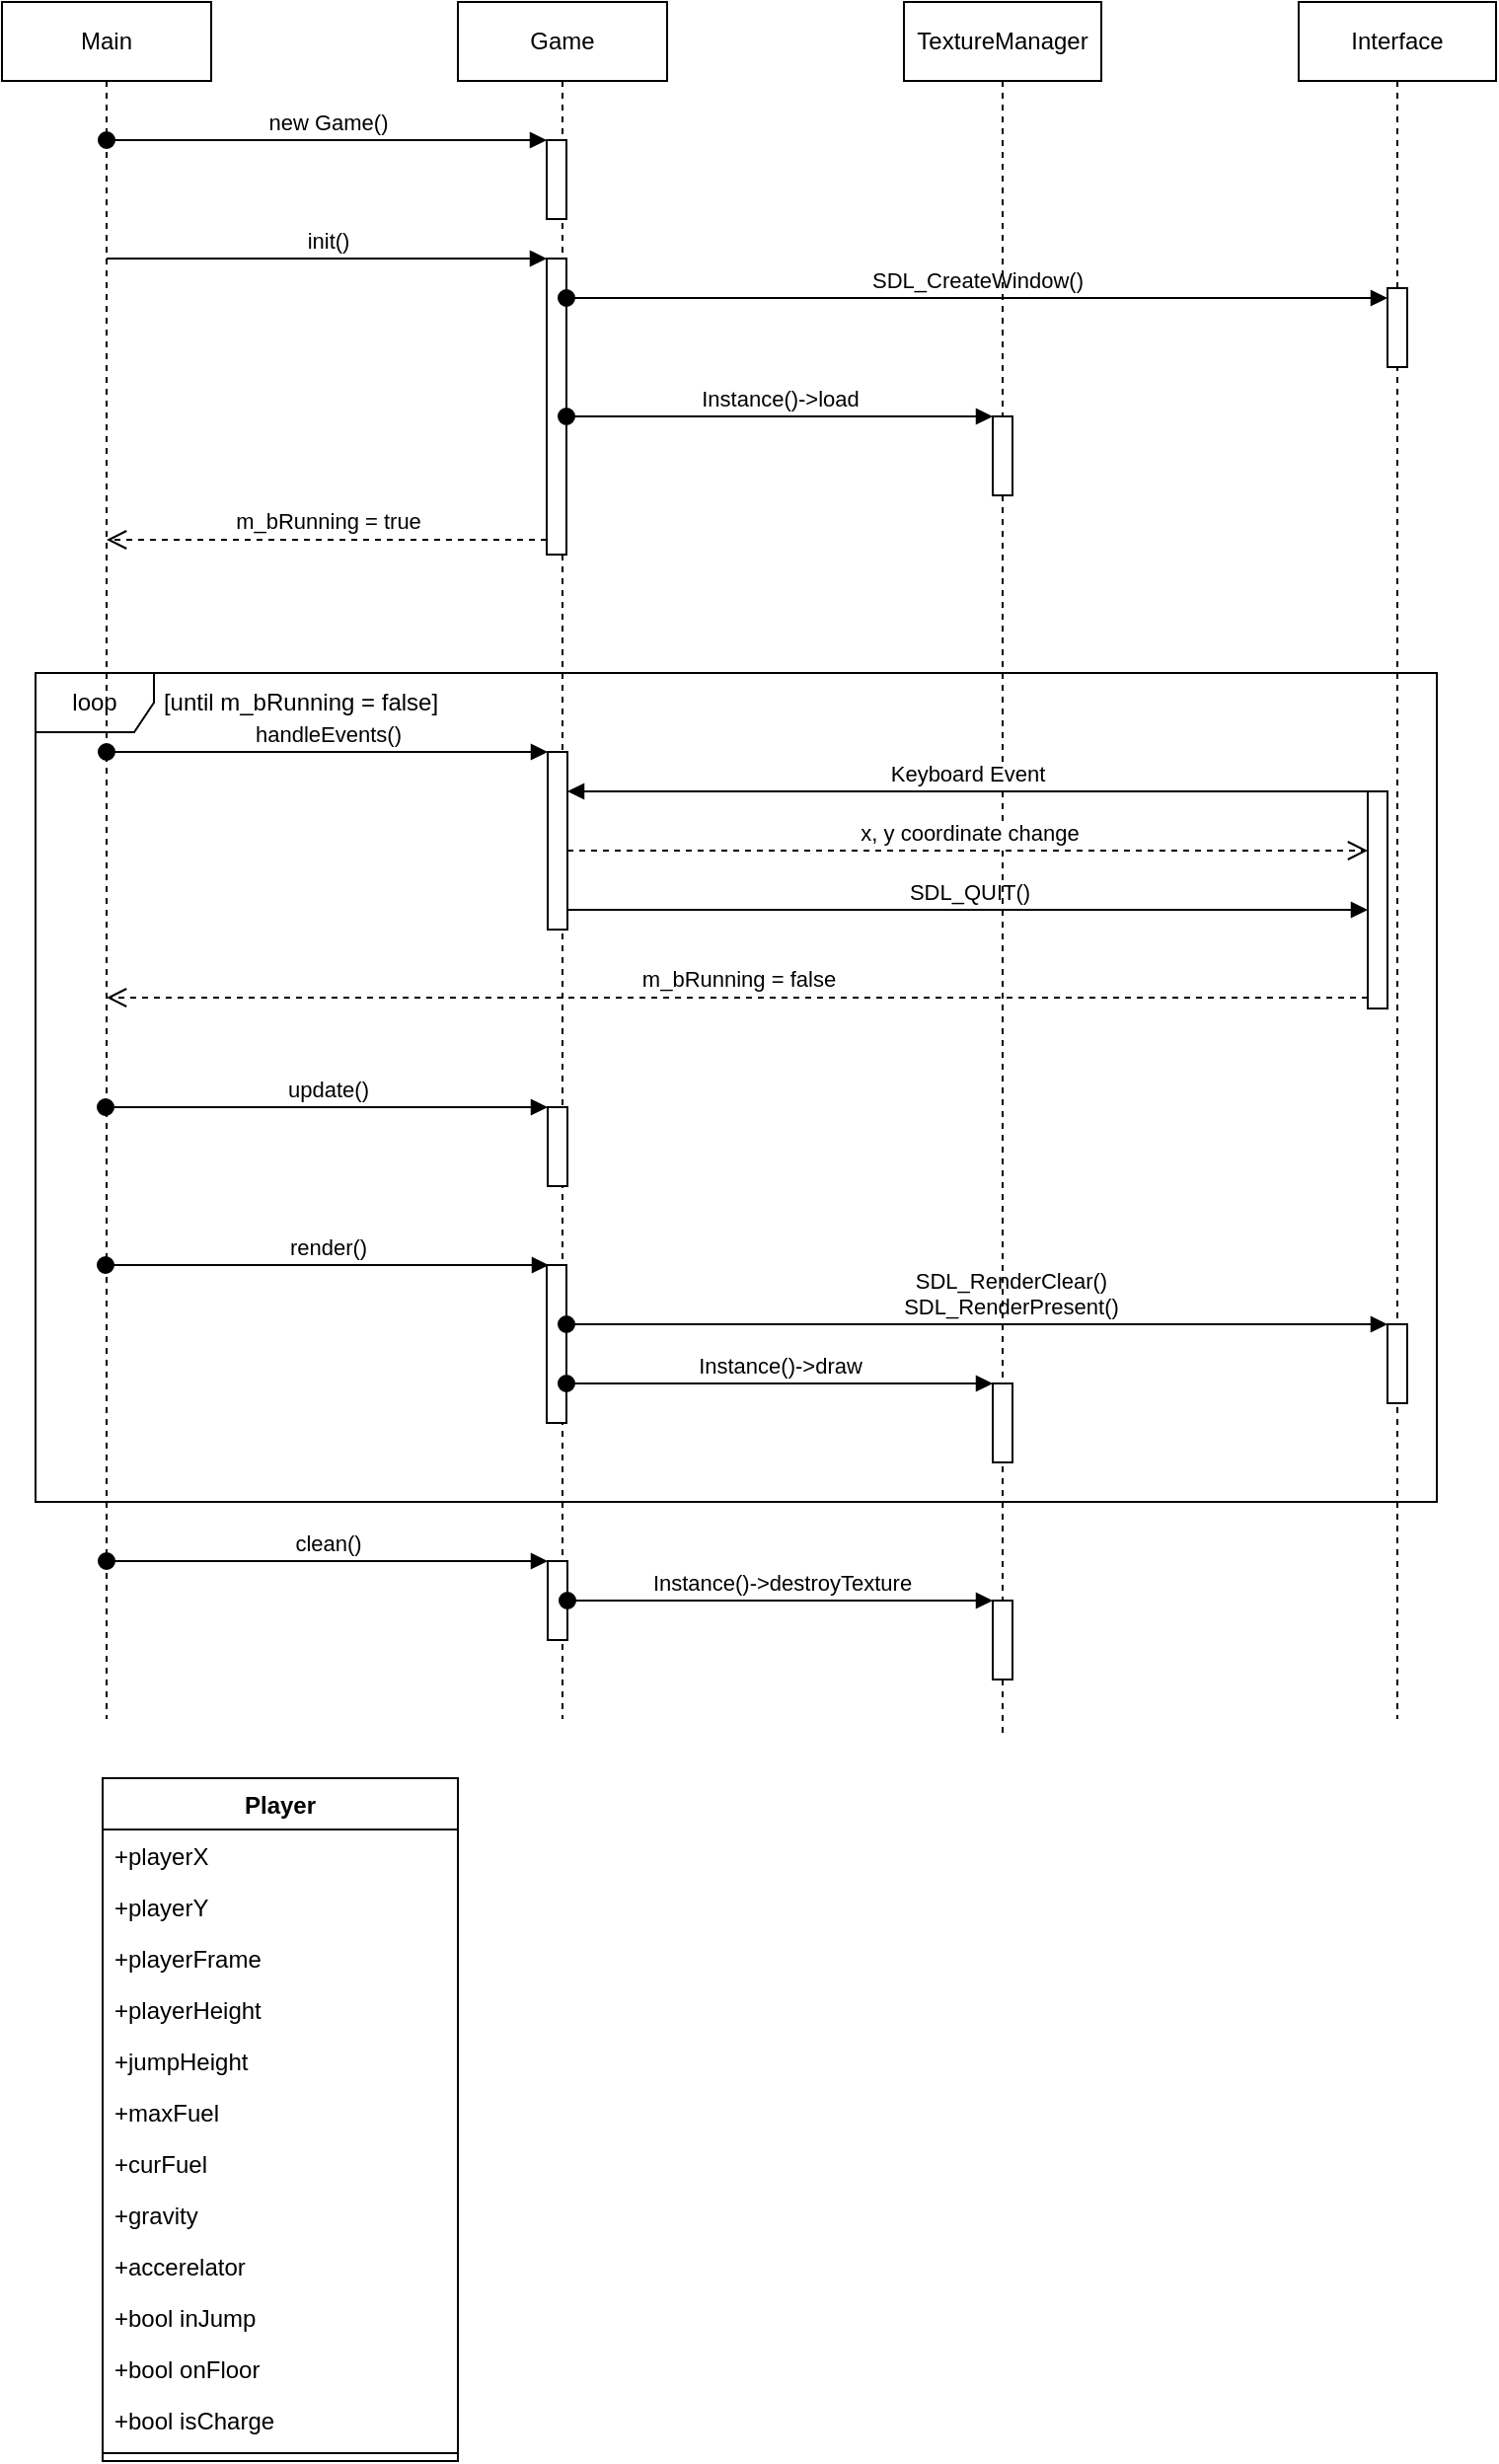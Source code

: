 <mxfile version="20.3.6" type="github">
  <diagram id="_WHPBKE9ARS-mTUjOSZl" name="페이지-1">
    <mxGraphModel dx="526" dy="462" grid="1" gridSize="10" guides="1" tooltips="1" connect="1" arrows="1" fold="1" page="1" pageScale="1" pageWidth="827" pageHeight="1169" math="0" shadow="0">
      <root>
        <mxCell id="0" />
        <mxCell id="1" parent="0" />
        <mxCell id="NobiFyfaE2QnjdYYgfK_-1" value="Game" style="shape=umlLifeline;perimeter=lifelinePerimeter;whiteSpace=wrap;html=1;container=1;collapsible=0;recursiveResize=0;outlineConnect=0;" parent="1" vertex="1">
          <mxGeometry x="281" y="70" width="106" height="870" as="geometry" />
        </mxCell>
        <mxCell id="NobiFyfaE2QnjdYYgfK_-18" value="loop" style="shape=umlFrame;whiteSpace=wrap;html=1;" parent="NobiFyfaE2QnjdYYgfK_-1" vertex="1">
          <mxGeometry x="-214" y="340" width="710" height="420" as="geometry" />
        </mxCell>
        <mxCell id="NobiFyfaE2QnjdYYgfK_-6" value="" style="html=1;points=[];perimeter=orthogonalPerimeter;" parent="NobiFyfaE2QnjdYYgfK_-1" vertex="1">
          <mxGeometry x="45" y="70" width="10" height="40" as="geometry" />
        </mxCell>
        <mxCell id="NobiFyfaE2QnjdYYgfK_-8" value="" style="html=1;points=[];perimeter=orthogonalPerimeter;" parent="NobiFyfaE2QnjdYYgfK_-1" vertex="1">
          <mxGeometry x="45" y="130" width="10" height="150" as="geometry" />
        </mxCell>
        <mxCell id="NobiFyfaE2QnjdYYgfK_-24" value="" style="html=1;points=[];perimeter=orthogonalPerimeter;" parent="NobiFyfaE2QnjdYYgfK_-1" vertex="1">
          <mxGeometry x="45" y="640" width="10" height="80" as="geometry" />
        </mxCell>
        <mxCell id="NobiFyfaE2QnjdYYgfK_-20" value="" style="html=1;points=[];perimeter=orthogonalPerimeter;" parent="NobiFyfaE2QnjdYYgfK_-1" vertex="1">
          <mxGeometry x="45.5" y="380" width="10" height="90" as="geometry" />
        </mxCell>
        <mxCell id="NobiFyfaE2QnjdYYgfK_-22" value="" style="html=1;points=[];perimeter=orthogonalPerimeter;" parent="NobiFyfaE2QnjdYYgfK_-1" vertex="1">
          <mxGeometry x="45.5" y="560" width="10" height="40" as="geometry" />
        </mxCell>
        <mxCell id="NobiFyfaE2QnjdYYgfK_-16" value="" style="html=1;points=[];perimeter=orthogonalPerimeter;" parent="NobiFyfaE2QnjdYYgfK_-1" vertex="1">
          <mxGeometry x="45.5" y="790" width="10" height="40" as="geometry" />
        </mxCell>
        <mxCell id="NobiFyfaE2QnjdYYgfK_-2" value="Main" style="shape=umlLifeline;perimeter=lifelinePerimeter;whiteSpace=wrap;html=1;container=1;collapsible=0;recursiveResize=0;outlineConnect=0;" parent="1" vertex="1">
          <mxGeometry x="50" y="70" width="106" height="870" as="geometry" />
        </mxCell>
        <mxCell id="NobiFyfaE2QnjdYYgfK_-7" value="new Game()" style="html=1;verticalAlign=bottom;startArrow=oval;endArrow=block;startSize=8;rounded=0;" parent="1" source="NobiFyfaE2QnjdYYgfK_-2" target="NobiFyfaE2QnjdYYgfK_-6" edge="1">
          <mxGeometry relative="1" as="geometry">
            <mxPoint x="96" y="140" as="sourcePoint" />
            <Array as="points">
              <mxPoint x="186.5" y="140" />
            </Array>
          </mxGeometry>
        </mxCell>
        <mxCell id="NobiFyfaE2QnjdYYgfK_-9" value="init()" style="html=1;verticalAlign=bottom;endArrow=block;entryX=0;entryY=0;rounded=0;" parent="1" source="NobiFyfaE2QnjdYYgfK_-2" target="NobiFyfaE2QnjdYYgfK_-8" edge="1">
          <mxGeometry relative="1" as="geometry">
            <mxPoint x="255" y="220" as="sourcePoint" />
          </mxGeometry>
        </mxCell>
        <mxCell id="NobiFyfaE2QnjdYYgfK_-10" value="m_bRunning = true" style="html=1;verticalAlign=bottom;endArrow=open;dashed=1;endSize=8;exitX=0;exitY=0.95;rounded=0;" parent="1" source="NobiFyfaE2QnjdYYgfK_-8" target="NobiFyfaE2QnjdYYgfK_-2" edge="1">
          <mxGeometry relative="1" as="geometry">
            <mxPoint x="255" y="296" as="targetPoint" />
          </mxGeometry>
        </mxCell>
        <mxCell id="NobiFyfaE2QnjdYYgfK_-11" value="Interface" style="shape=umlLifeline;perimeter=lifelinePerimeter;whiteSpace=wrap;html=1;container=1;collapsible=0;recursiveResize=0;outlineConnect=0;" parent="1" vertex="1">
          <mxGeometry x="707" y="70" width="100" height="870" as="geometry" />
        </mxCell>
        <mxCell id="NobiFyfaE2QnjdYYgfK_-32" value="" style="html=1;points=[];perimeter=orthogonalPerimeter;" parent="NobiFyfaE2QnjdYYgfK_-11" vertex="1">
          <mxGeometry x="45" y="145" width="10" height="40" as="geometry" />
        </mxCell>
        <mxCell id="NobiFyfaE2QnjdYYgfK_-34" value="" style="html=1;points=[];perimeter=orthogonalPerimeter;" parent="NobiFyfaE2QnjdYYgfK_-11" vertex="1">
          <mxGeometry x="45" y="670" width="10" height="40" as="geometry" />
        </mxCell>
        <mxCell id="NobiFyfaE2QnjdYYgfK_-36" value="" style="html=1;points=[];perimeter=orthogonalPerimeter;" parent="NobiFyfaE2QnjdYYgfK_-11" vertex="1">
          <mxGeometry x="35" y="400" width="10" height="110" as="geometry" />
        </mxCell>
        <mxCell id="NobiFyfaE2QnjdYYgfK_-17" value="clean()" style="html=1;verticalAlign=bottom;startArrow=oval;endArrow=block;startSize=8;rounded=0;" parent="1" source="NobiFyfaE2QnjdYYgfK_-2" target="NobiFyfaE2QnjdYYgfK_-16" edge="1">
          <mxGeometry relative="1" as="geometry">
            <mxPoint x="265" y="400" as="sourcePoint" />
          </mxGeometry>
        </mxCell>
        <mxCell id="NobiFyfaE2QnjdYYgfK_-19" value="[until m_bRunning = false]" style="text;html=1;resizable=0;autosize=1;align=center;verticalAlign=middle;points=[];fillColor=none;strokeColor=none;rounded=0;" parent="1" vertex="1">
          <mxGeometry x="121" y="410" width="160" height="30" as="geometry" />
        </mxCell>
        <mxCell id="NobiFyfaE2QnjdYYgfK_-21" value="handleEvents()" style="html=1;verticalAlign=bottom;startArrow=oval;endArrow=block;startSize=8;rounded=0;" parent="1" source="NobiFyfaE2QnjdYYgfK_-2" target="NobiFyfaE2QnjdYYgfK_-20" edge="1">
          <mxGeometry relative="1" as="geometry">
            <mxPoint x="226" y="350" as="sourcePoint" />
            <Array as="points">
              <mxPoint x="277" y="450" />
            </Array>
          </mxGeometry>
        </mxCell>
        <mxCell id="NobiFyfaE2QnjdYYgfK_-23" value="update()" style="html=1;verticalAlign=bottom;startArrow=oval;endArrow=block;startSize=8;rounded=0;" parent="1" target="NobiFyfaE2QnjdYYgfK_-22" edge="1">
          <mxGeometry relative="1" as="geometry">
            <mxPoint x="102.5" y="630" as="sourcePoint" />
          </mxGeometry>
        </mxCell>
        <mxCell id="NobiFyfaE2QnjdYYgfK_-33" value="SDL_CreateWindow()" style="html=1;verticalAlign=bottom;startArrow=oval;endArrow=block;startSize=8;rounded=0;" parent="1" source="NobiFyfaE2QnjdYYgfK_-8" target="NobiFyfaE2QnjdYYgfK_-32" edge="1">
          <mxGeometry relative="1" as="geometry">
            <mxPoint x="401" y="210" as="sourcePoint" />
            <Array as="points">
              <mxPoint x="367" y="220" />
              <mxPoint x="407" y="220" />
            </Array>
          </mxGeometry>
        </mxCell>
        <mxCell id="NobiFyfaE2QnjdYYgfK_-35" value="SDL_RenderClear()&lt;br&gt;SDL_RenderPresent()" style="html=1;verticalAlign=bottom;startArrow=oval;endArrow=block;startSize=8;rounded=0;" parent="1" source="NobiFyfaE2QnjdYYgfK_-24" target="NobiFyfaE2QnjdYYgfK_-34" edge="1">
          <mxGeometry x="0.08" relative="1" as="geometry">
            <mxPoint x="401" y="545" as="sourcePoint" />
            <Array as="points">
              <mxPoint x="697" y="740" />
            </Array>
            <mxPoint as="offset" />
          </mxGeometry>
        </mxCell>
        <mxCell id="NobiFyfaE2QnjdYYgfK_-37" value="SDL_QUIT()" style="html=1;verticalAlign=bottom;endArrow=block;rounded=0;" parent="1" source="NobiFyfaE2QnjdYYgfK_-20" target="NobiFyfaE2QnjdYYgfK_-36" edge="1">
          <mxGeometry relative="1" as="geometry">
            <mxPoint x="391" y="360" as="sourcePoint" />
            <Array as="points">
              <mxPoint x="477" y="530" />
            </Array>
          </mxGeometry>
        </mxCell>
        <mxCell id="NobiFyfaE2QnjdYYgfK_-38" value="m_bRunning = false" style="html=1;verticalAlign=bottom;endArrow=open;dashed=1;endSize=8;exitX=0;exitY=0.95;rounded=0;" parent="1" source="NobiFyfaE2QnjdYYgfK_-36" target="NobiFyfaE2QnjdYYgfK_-2" edge="1">
          <mxGeometry relative="1" as="geometry">
            <mxPoint x="391" y="436" as="targetPoint" />
          </mxGeometry>
        </mxCell>
        <mxCell id="0D4oIuKy0gEvg8o-rJXm-1" value="TextureManager" style="shape=umlLifeline;perimeter=lifelinePerimeter;whiteSpace=wrap;html=1;container=1;collapsible=0;recursiveResize=0;outlineConnect=0;" vertex="1" parent="1">
          <mxGeometry x="507" y="70" width="100" height="880" as="geometry" />
        </mxCell>
        <mxCell id="0D4oIuKy0gEvg8o-rJXm-6" value="" style="html=1;points=[];perimeter=orthogonalPerimeter;" vertex="1" parent="0D4oIuKy0gEvg8o-rJXm-1">
          <mxGeometry x="45" y="210" width="10" height="40" as="geometry" />
        </mxCell>
        <mxCell id="0D4oIuKy0gEvg8o-rJXm-8" value="" style="html=1;points=[];perimeter=orthogonalPerimeter;" vertex="1" parent="0D4oIuKy0gEvg8o-rJXm-1">
          <mxGeometry x="45" y="700" width="10" height="40" as="geometry" />
        </mxCell>
        <mxCell id="0D4oIuKy0gEvg8o-rJXm-10" value="" style="html=1;points=[];perimeter=orthogonalPerimeter;" vertex="1" parent="0D4oIuKy0gEvg8o-rJXm-1">
          <mxGeometry x="45" y="810" width="10" height="40" as="geometry" />
        </mxCell>
        <mxCell id="0D4oIuKy0gEvg8o-rJXm-7" value="Instance()-&amp;gt;load" style="html=1;verticalAlign=bottom;startArrow=oval;endArrow=block;startSize=8;rounded=0;" edge="1" target="0D4oIuKy0gEvg8o-rJXm-6" parent="1" source="NobiFyfaE2QnjdYYgfK_-8">
          <mxGeometry relative="1" as="geometry">
            <mxPoint x="492" y="260" as="sourcePoint" />
            <Array as="points" />
          </mxGeometry>
        </mxCell>
        <mxCell id="NobiFyfaE2QnjdYYgfK_-25" value="render()" style="html=1;verticalAlign=bottom;startArrow=oval;endArrow=block;startSize=8;rounded=0;" parent="1" edge="1">
          <mxGeometry relative="1" as="geometry">
            <mxPoint x="102.5" y="710" as="sourcePoint" />
            <mxPoint x="327" y="710" as="targetPoint" />
          </mxGeometry>
        </mxCell>
        <mxCell id="0D4oIuKy0gEvg8o-rJXm-9" value="Instance()-&amp;gt;draw" style="html=1;verticalAlign=bottom;startArrow=oval;endArrow=block;startSize=8;rounded=0;" edge="1" parent="1" source="NobiFyfaE2QnjdYYgfK_-24">
          <mxGeometry relative="1" as="geometry">
            <mxPoint x="492" y="770" as="sourcePoint" />
            <mxPoint x="552" y="770" as="targetPoint" />
          </mxGeometry>
        </mxCell>
        <mxCell id="0D4oIuKy0gEvg8o-rJXm-11" value="Instance()-&amp;gt;destroyTexture" style="html=1;verticalAlign=bottom;startArrow=oval;endArrow=block;startSize=8;rounded=0;" edge="1" target="0D4oIuKy0gEvg8o-rJXm-10" parent="1" source="NobiFyfaE2QnjdYYgfK_-16">
          <mxGeometry relative="1" as="geometry">
            <mxPoint x="336.5" y="890" as="sourcePoint" />
            <Array as="points">
              <mxPoint x="497" y="880" />
            </Array>
          </mxGeometry>
        </mxCell>
        <mxCell id="0D4oIuKy0gEvg8o-rJXm-13" value="Keyboard Event" style="html=1;verticalAlign=bottom;endArrow=block;rounded=0;" edge="1" target="NobiFyfaE2QnjdYYgfK_-20" parent="1" source="NobiFyfaE2QnjdYYgfK_-36">
          <mxGeometry relative="1" as="geometry">
            <mxPoint x="477" y="515" as="sourcePoint" />
            <Array as="points">
              <mxPoint x="657" y="470" />
            </Array>
          </mxGeometry>
        </mxCell>
        <mxCell id="0D4oIuKy0gEvg8o-rJXm-14" value="x, y coordinate change" style="html=1;verticalAlign=bottom;endArrow=open;dashed=1;endSize=8;rounded=0;" edge="1" source="NobiFyfaE2QnjdYYgfK_-20" parent="1" target="NobiFyfaE2QnjdYYgfK_-36">
          <mxGeometry relative="1" as="geometry">
            <mxPoint x="747" y="500" as="targetPoint" />
            <Array as="points">
              <mxPoint x="537" y="500" />
            </Array>
          </mxGeometry>
        </mxCell>
        <mxCell id="0D4oIuKy0gEvg8o-rJXm-16" value="Player" style="swimlane;fontStyle=1;align=center;verticalAlign=top;childLayout=stackLayout;horizontal=1;startSize=26;horizontalStack=0;resizeParent=1;resizeParentMax=0;resizeLast=0;collapsible=1;marginBottom=0;" vertex="1" parent="1">
          <mxGeometry x="101" y="970" width="180" height="346" as="geometry" />
        </mxCell>
        <mxCell id="0D4oIuKy0gEvg8o-rJXm-17" value="+playerX" style="text;strokeColor=none;fillColor=none;align=left;verticalAlign=top;spacingLeft=4;spacingRight=4;overflow=hidden;rotatable=0;points=[[0,0.5],[1,0.5]];portConstraint=eastwest;" vertex="1" parent="0D4oIuKy0gEvg8o-rJXm-16">
          <mxGeometry y="26" width="180" height="26" as="geometry" />
        </mxCell>
        <mxCell id="0D4oIuKy0gEvg8o-rJXm-26" value="+playerY" style="text;strokeColor=none;fillColor=none;align=left;verticalAlign=top;spacingLeft=4;spacingRight=4;overflow=hidden;rotatable=0;points=[[0,0.5],[1,0.5]];portConstraint=eastwest;" vertex="1" parent="0D4oIuKy0gEvg8o-rJXm-16">
          <mxGeometry y="52" width="180" height="26" as="geometry" />
        </mxCell>
        <mxCell id="0D4oIuKy0gEvg8o-rJXm-27" value="+playerFrame" style="text;strokeColor=none;fillColor=none;align=left;verticalAlign=top;spacingLeft=4;spacingRight=4;overflow=hidden;rotatable=0;points=[[0,0.5],[1,0.5]];portConstraint=eastwest;" vertex="1" parent="0D4oIuKy0gEvg8o-rJXm-16">
          <mxGeometry y="78" width="180" height="26" as="geometry" />
        </mxCell>
        <mxCell id="0D4oIuKy0gEvg8o-rJXm-28" value="+playerHeight" style="text;strokeColor=none;fillColor=none;align=left;verticalAlign=top;spacingLeft=4;spacingRight=4;overflow=hidden;rotatable=0;points=[[0,0.5],[1,0.5]];portConstraint=eastwest;" vertex="1" parent="0D4oIuKy0gEvg8o-rJXm-16">
          <mxGeometry y="104" width="180" height="26" as="geometry" />
        </mxCell>
        <mxCell id="0D4oIuKy0gEvg8o-rJXm-36" value="+jumpHeight" style="text;strokeColor=none;fillColor=none;align=left;verticalAlign=top;spacingLeft=4;spacingRight=4;overflow=hidden;rotatable=0;points=[[0,0.5],[1,0.5]];portConstraint=eastwest;" vertex="1" parent="0D4oIuKy0gEvg8o-rJXm-16">
          <mxGeometry y="130" width="180" height="26" as="geometry" />
        </mxCell>
        <mxCell id="0D4oIuKy0gEvg8o-rJXm-29" value="+maxFuel" style="text;strokeColor=none;fillColor=none;align=left;verticalAlign=top;spacingLeft=4;spacingRight=4;overflow=hidden;rotatable=0;points=[[0,0.5],[1,0.5]];portConstraint=eastwest;" vertex="1" parent="0D4oIuKy0gEvg8o-rJXm-16">
          <mxGeometry y="156" width="180" height="26" as="geometry" />
        </mxCell>
        <mxCell id="0D4oIuKy0gEvg8o-rJXm-30" value="+curFuel" style="text;strokeColor=none;fillColor=none;align=left;verticalAlign=top;spacingLeft=4;spacingRight=4;overflow=hidden;rotatable=0;points=[[0,0.5],[1,0.5]];portConstraint=eastwest;" vertex="1" parent="0D4oIuKy0gEvg8o-rJXm-16">
          <mxGeometry y="182" width="180" height="26" as="geometry" />
        </mxCell>
        <mxCell id="0D4oIuKy0gEvg8o-rJXm-31" value="+gravity" style="text;strokeColor=none;fillColor=none;align=left;verticalAlign=top;spacingLeft=4;spacingRight=4;overflow=hidden;rotatable=0;points=[[0,0.5],[1,0.5]];portConstraint=eastwest;" vertex="1" parent="0D4oIuKy0gEvg8o-rJXm-16">
          <mxGeometry y="208" width="180" height="26" as="geometry" />
        </mxCell>
        <mxCell id="0D4oIuKy0gEvg8o-rJXm-32" value="+accerelator" style="text;strokeColor=none;fillColor=none;align=left;verticalAlign=top;spacingLeft=4;spacingRight=4;overflow=hidden;rotatable=0;points=[[0,0.5],[1,0.5]];portConstraint=eastwest;" vertex="1" parent="0D4oIuKy0gEvg8o-rJXm-16">
          <mxGeometry y="234" width="180" height="26" as="geometry" />
        </mxCell>
        <mxCell id="0D4oIuKy0gEvg8o-rJXm-33" value="+bool inJump" style="text;strokeColor=none;fillColor=none;align=left;verticalAlign=top;spacingLeft=4;spacingRight=4;overflow=hidden;rotatable=0;points=[[0,0.5],[1,0.5]];portConstraint=eastwest;" vertex="1" parent="0D4oIuKy0gEvg8o-rJXm-16">
          <mxGeometry y="260" width="180" height="26" as="geometry" />
        </mxCell>
        <mxCell id="0D4oIuKy0gEvg8o-rJXm-34" value="+bool onFloor" style="text;strokeColor=none;fillColor=none;align=left;verticalAlign=top;spacingLeft=4;spacingRight=4;overflow=hidden;rotatable=0;points=[[0,0.5],[1,0.5]];portConstraint=eastwest;" vertex="1" parent="0D4oIuKy0gEvg8o-rJXm-16">
          <mxGeometry y="286" width="180" height="26" as="geometry" />
        </mxCell>
        <mxCell id="0D4oIuKy0gEvg8o-rJXm-35" value="+bool isCharge" style="text;strokeColor=none;fillColor=none;align=left;verticalAlign=top;spacingLeft=4;spacingRight=4;overflow=hidden;rotatable=0;points=[[0,0.5],[1,0.5]];portConstraint=eastwest;" vertex="1" parent="0D4oIuKy0gEvg8o-rJXm-16">
          <mxGeometry y="312" width="180" height="26" as="geometry" />
        </mxCell>
        <mxCell id="0D4oIuKy0gEvg8o-rJXm-18" value="" style="line;strokeWidth=1;fillColor=none;align=left;verticalAlign=middle;spacingTop=-1;spacingLeft=3;spacingRight=3;rotatable=0;labelPosition=right;points=[];portConstraint=eastwest;strokeColor=inherit;" vertex="1" parent="0D4oIuKy0gEvg8o-rJXm-16">
          <mxGeometry y="338" width="180" height="8" as="geometry" />
        </mxCell>
      </root>
    </mxGraphModel>
  </diagram>
</mxfile>

